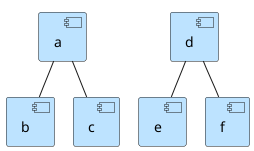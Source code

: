 @startuml links

!pragma layout smetana

skinparam componentBackgroundColor #BDE3FF

together {
  [a]
  [b]
}

[c]

a -- b
a -- c


[d] 
[e] 
[f]

d -- e
d -- f

'skinparam linetype polyline
skinparam linetype ortho

@enduml
